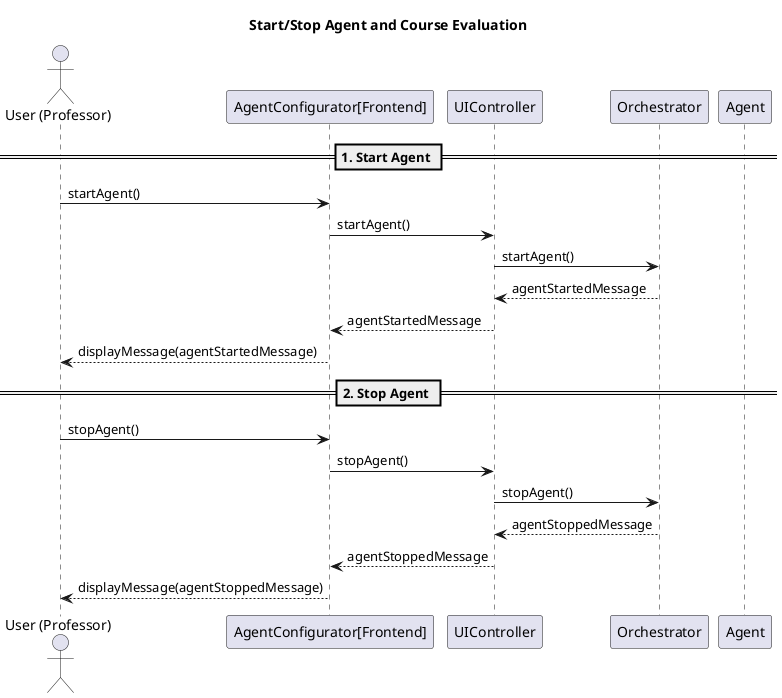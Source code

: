 @startuml
title Start/Stop Agent and Course Evaluation
actor "User (Professor)" as User

participant "AgentConfigurator[Frontend]" as AgentConfigurator
participant UIController
participant Orchestrator
participant Agent

== 1. Start Agent ==
User -> AgentConfigurator : startAgent()
AgentConfigurator -> UIController : startAgent()
UIController -> Orchestrator : startAgent()
Orchestrator --> UIController : agentStartedMessage
UIController --> AgentConfigurator : agentStartedMessage
AgentConfigurator --> User : displayMessage(agentStartedMessage)

== 2. Stop Agent ==
User -> AgentConfigurator : stopAgent()
AgentConfigurator -> UIController : stopAgent()
UIController -> Orchestrator : stopAgent()
Orchestrator --> UIController : agentStoppedMessage
UIController --> AgentConfigurator : agentStoppedMessage
AgentConfigurator --> User : displayMessage(agentStoppedMessage)

@enduml